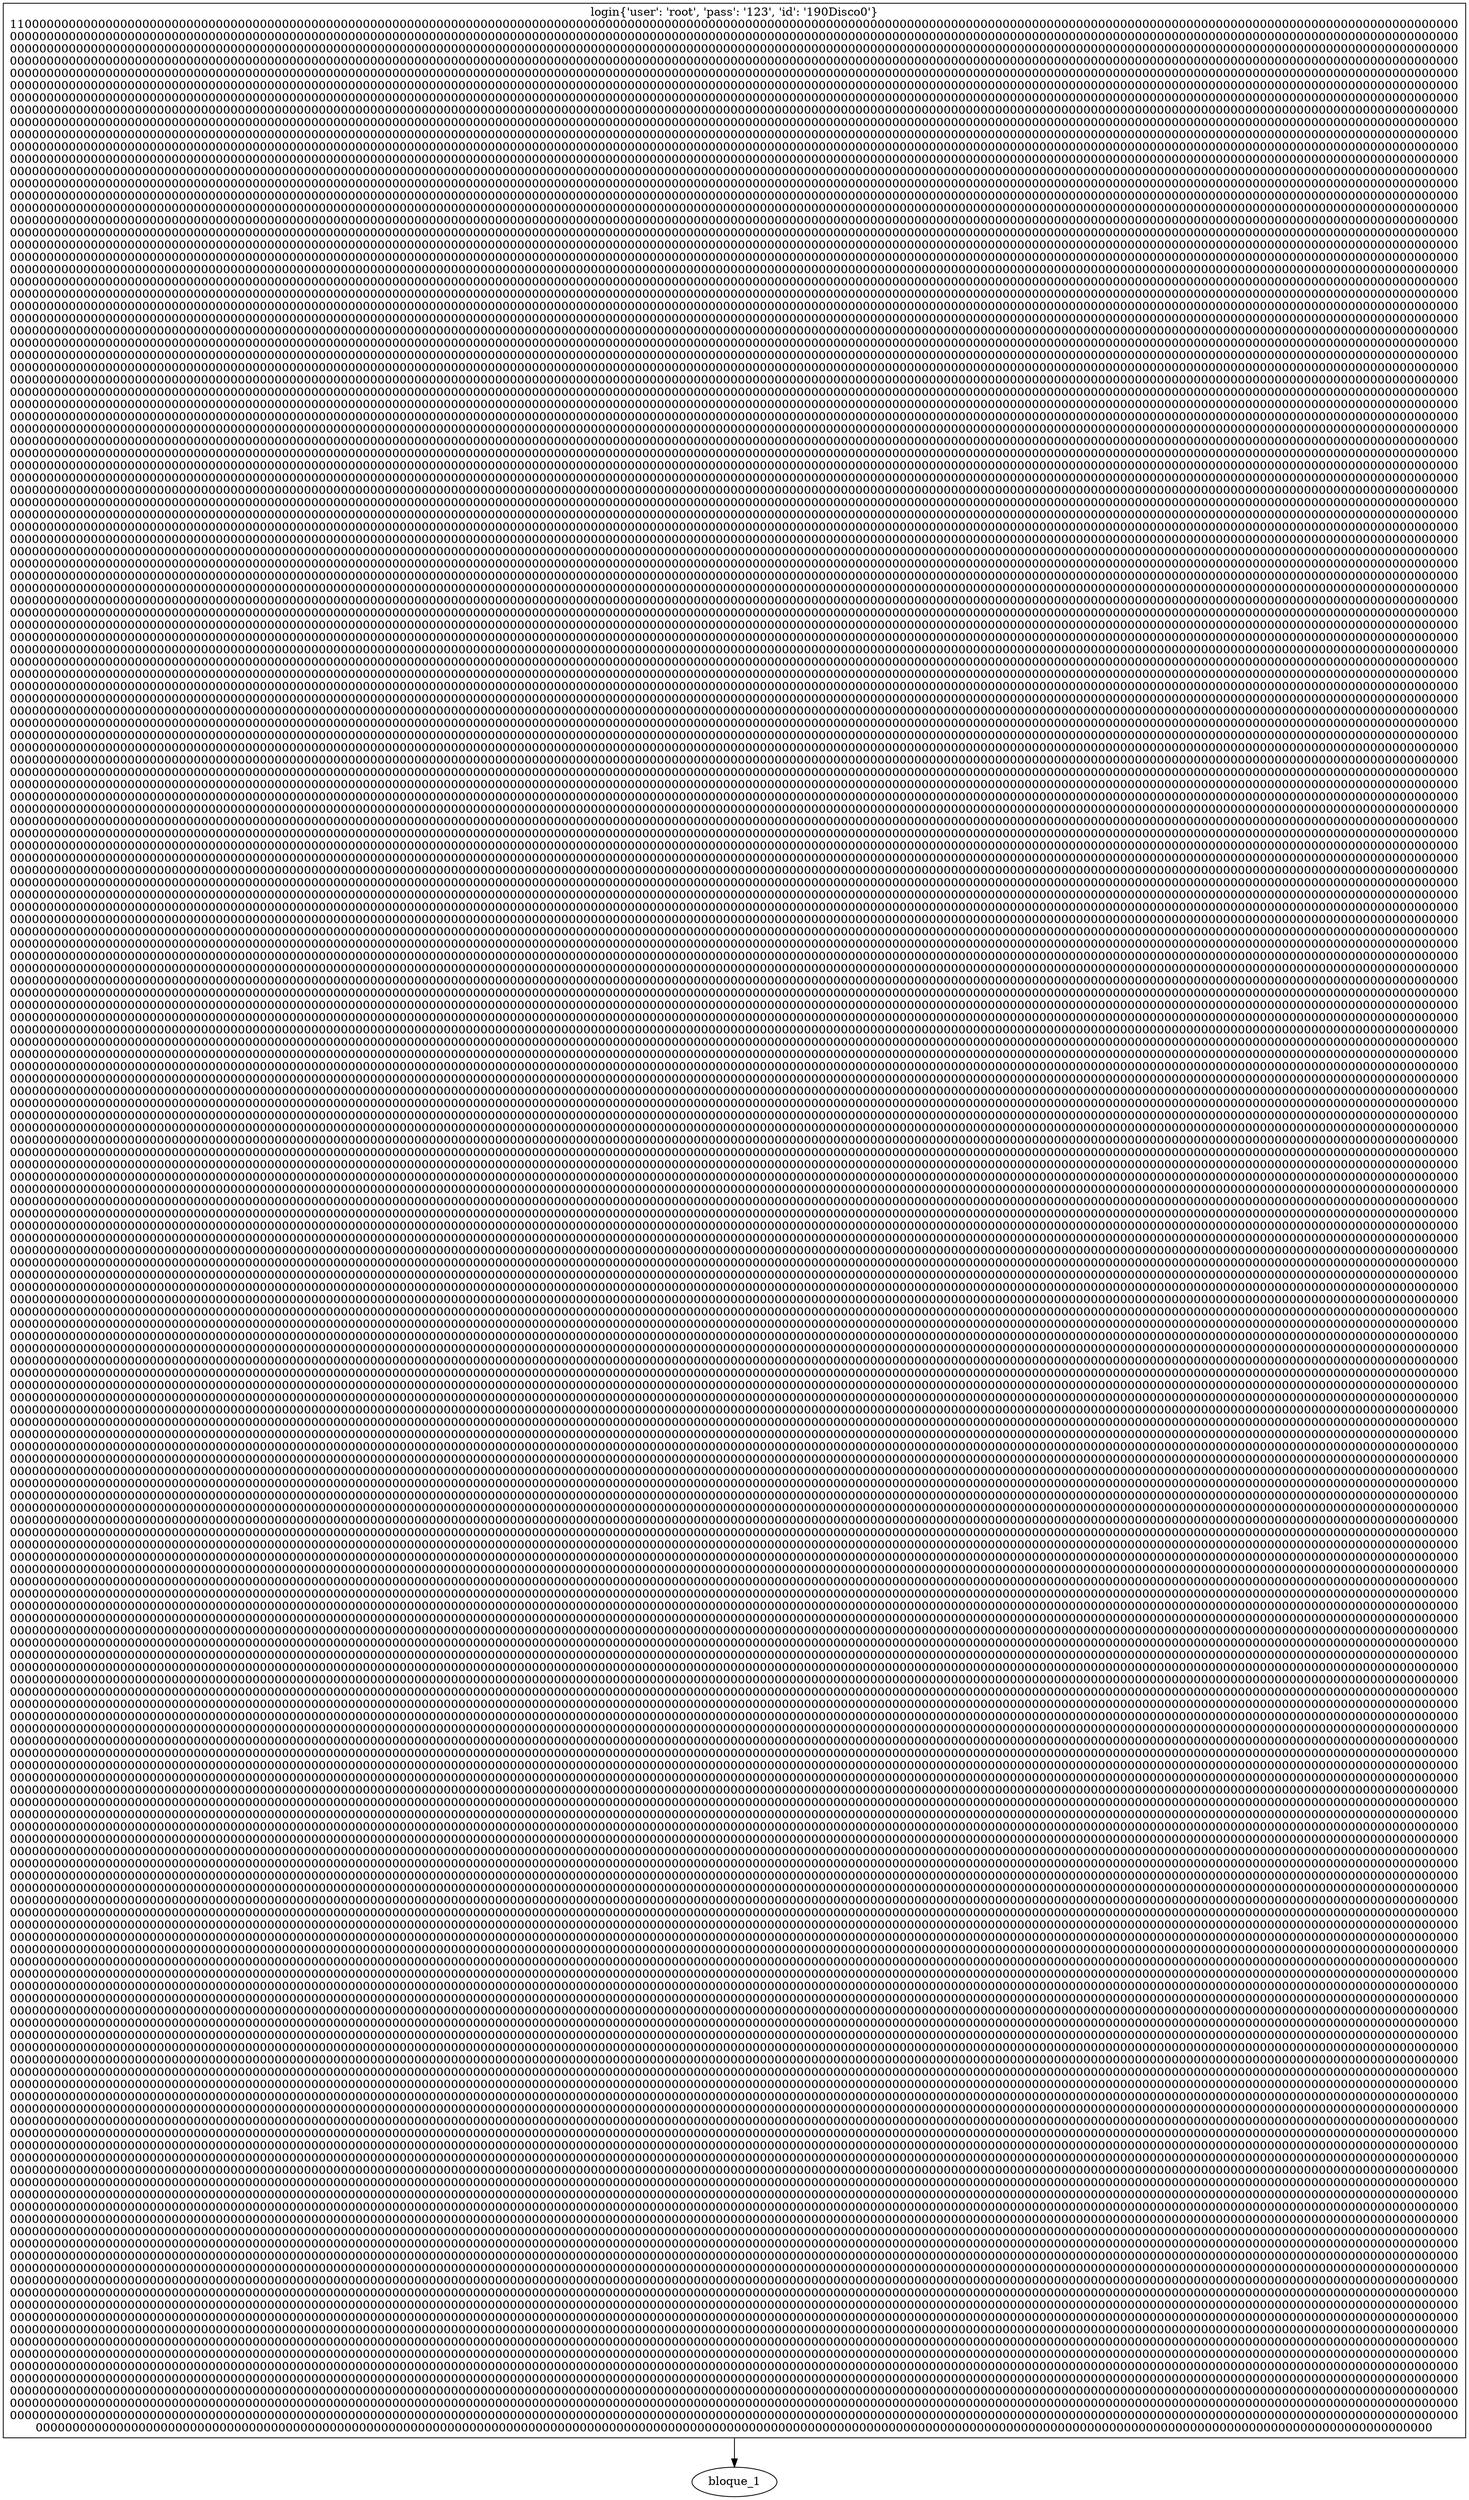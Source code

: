 digraph G {

bloque_0 [shape=box,  label="login{'user': 'root', 'pass': '123', 'id': '190Disco0'}
11000000000000000000000000000000000000000000000000000000000000000000000000000000000000000000000000000000000000000000000000000000000000000000000000000000000000000000000000000000000000000000000000000\n00000000000000000000000000000000000000000000000000000000000000000000000000000000000000000000000000000000000000000000000000000000000000000000000000000000000000000000000000000000000000000000000000000\n00000000000000000000000000000000000000000000000000000000000000000000000000000000000000000000000000000000000000000000000000000000000000000000000000000000000000000000000000000000000000000000000000000\n00000000000000000000000000000000000000000000000000000000000000000000000000000000000000000000000000000000000000000000000000000000000000000000000000000000000000000000000000000000000000000000000000000\n00000000000000000000000000000000000000000000000000000000000000000000000000000000000000000000000000000000000000000000000000000000000000000000000000000000000000000000000000000000000000000000000000000\n00000000000000000000000000000000000000000000000000000000000000000000000000000000000000000000000000000000000000000000000000000000000000000000000000000000000000000000000000000000000000000000000000000\n00000000000000000000000000000000000000000000000000000000000000000000000000000000000000000000000000000000000000000000000000000000000000000000000000000000000000000000000000000000000000000000000000000\n00000000000000000000000000000000000000000000000000000000000000000000000000000000000000000000000000000000000000000000000000000000000000000000000000000000000000000000000000000000000000000000000000000\n00000000000000000000000000000000000000000000000000000000000000000000000000000000000000000000000000000000000000000000000000000000000000000000000000000000000000000000000000000000000000000000000000000\n00000000000000000000000000000000000000000000000000000000000000000000000000000000000000000000000000000000000000000000000000000000000000000000000000000000000000000000000000000000000000000000000000000\n00000000000000000000000000000000000000000000000000000000000000000000000000000000000000000000000000000000000000000000000000000000000000000000000000000000000000000000000000000000000000000000000000000\n00000000000000000000000000000000000000000000000000000000000000000000000000000000000000000000000000000000000000000000000000000000000000000000000000000000000000000000000000000000000000000000000000000\n00000000000000000000000000000000000000000000000000000000000000000000000000000000000000000000000000000000000000000000000000000000000000000000000000000000000000000000000000000000000000000000000000000\n00000000000000000000000000000000000000000000000000000000000000000000000000000000000000000000000000000000000000000000000000000000000000000000000000000000000000000000000000000000000000000000000000000\n00000000000000000000000000000000000000000000000000000000000000000000000000000000000000000000000000000000000000000000000000000000000000000000000000000000000000000000000000000000000000000000000000000\n00000000000000000000000000000000000000000000000000000000000000000000000000000000000000000000000000000000000000000000000000000000000000000000000000000000000000000000000000000000000000000000000000000\n00000000000000000000000000000000000000000000000000000000000000000000000000000000000000000000000000000000000000000000000000000000000000000000000000000000000000000000000000000000000000000000000000000\n00000000000000000000000000000000000000000000000000000000000000000000000000000000000000000000000000000000000000000000000000000000000000000000000000000000000000000000000000000000000000000000000000000\n00000000000000000000000000000000000000000000000000000000000000000000000000000000000000000000000000000000000000000000000000000000000000000000000000000000000000000000000000000000000000000000000000000\n00000000000000000000000000000000000000000000000000000000000000000000000000000000000000000000000000000000000000000000000000000000000000000000000000000000000000000000000000000000000000000000000000000\n00000000000000000000000000000000000000000000000000000000000000000000000000000000000000000000000000000000000000000000000000000000000000000000000000000000000000000000000000000000000000000000000000000\n00000000000000000000000000000000000000000000000000000000000000000000000000000000000000000000000000000000000000000000000000000000000000000000000000000000000000000000000000000000000000000000000000000\n00000000000000000000000000000000000000000000000000000000000000000000000000000000000000000000000000000000000000000000000000000000000000000000000000000000000000000000000000000000000000000000000000000\n00000000000000000000000000000000000000000000000000000000000000000000000000000000000000000000000000000000000000000000000000000000000000000000000000000000000000000000000000000000000000000000000000000\n00000000000000000000000000000000000000000000000000000000000000000000000000000000000000000000000000000000000000000000000000000000000000000000000000000000000000000000000000000000000000000000000000000\n00000000000000000000000000000000000000000000000000000000000000000000000000000000000000000000000000000000000000000000000000000000000000000000000000000000000000000000000000000000000000000000000000000\n00000000000000000000000000000000000000000000000000000000000000000000000000000000000000000000000000000000000000000000000000000000000000000000000000000000000000000000000000000000000000000000000000000\n00000000000000000000000000000000000000000000000000000000000000000000000000000000000000000000000000000000000000000000000000000000000000000000000000000000000000000000000000000000000000000000000000000\n00000000000000000000000000000000000000000000000000000000000000000000000000000000000000000000000000000000000000000000000000000000000000000000000000000000000000000000000000000000000000000000000000000\n00000000000000000000000000000000000000000000000000000000000000000000000000000000000000000000000000000000000000000000000000000000000000000000000000000000000000000000000000000000000000000000000000000\n00000000000000000000000000000000000000000000000000000000000000000000000000000000000000000000000000000000000000000000000000000000000000000000000000000000000000000000000000000000000000000000000000000\n00000000000000000000000000000000000000000000000000000000000000000000000000000000000000000000000000000000000000000000000000000000000000000000000000000000000000000000000000000000000000000000000000000\n00000000000000000000000000000000000000000000000000000000000000000000000000000000000000000000000000000000000000000000000000000000000000000000000000000000000000000000000000000000000000000000000000000\n00000000000000000000000000000000000000000000000000000000000000000000000000000000000000000000000000000000000000000000000000000000000000000000000000000000000000000000000000000000000000000000000000000\n00000000000000000000000000000000000000000000000000000000000000000000000000000000000000000000000000000000000000000000000000000000000000000000000000000000000000000000000000000000000000000000000000000\n00000000000000000000000000000000000000000000000000000000000000000000000000000000000000000000000000000000000000000000000000000000000000000000000000000000000000000000000000000000000000000000000000000\n00000000000000000000000000000000000000000000000000000000000000000000000000000000000000000000000000000000000000000000000000000000000000000000000000000000000000000000000000000000000000000000000000000\n00000000000000000000000000000000000000000000000000000000000000000000000000000000000000000000000000000000000000000000000000000000000000000000000000000000000000000000000000000000000000000000000000000\n00000000000000000000000000000000000000000000000000000000000000000000000000000000000000000000000000000000000000000000000000000000000000000000000000000000000000000000000000000000000000000000000000000\n00000000000000000000000000000000000000000000000000000000000000000000000000000000000000000000000000000000000000000000000000000000000000000000000000000000000000000000000000000000000000000000000000000\n00000000000000000000000000000000000000000000000000000000000000000000000000000000000000000000000000000000000000000000000000000000000000000000000000000000000000000000000000000000000000000000000000000\n00000000000000000000000000000000000000000000000000000000000000000000000000000000000000000000000000000000000000000000000000000000000000000000000000000000000000000000000000000000000000000000000000000\n00000000000000000000000000000000000000000000000000000000000000000000000000000000000000000000000000000000000000000000000000000000000000000000000000000000000000000000000000000000000000000000000000000\n00000000000000000000000000000000000000000000000000000000000000000000000000000000000000000000000000000000000000000000000000000000000000000000000000000000000000000000000000000000000000000000000000000\n00000000000000000000000000000000000000000000000000000000000000000000000000000000000000000000000000000000000000000000000000000000000000000000000000000000000000000000000000000000000000000000000000000\n00000000000000000000000000000000000000000000000000000000000000000000000000000000000000000000000000000000000000000000000000000000000000000000000000000000000000000000000000000000000000000000000000000\n00000000000000000000000000000000000000000000000000000000000000000000000000000000000000000000000000000000000000000000000000000000000000000000000000000000000000000000000000000000000000000000000000000\n00000000000000000000000000000000000000000000000000000000000000000000000000000000000000000000000000000000000000000000000000000000000000000000000000000000000000000000000000000000000000000000000000000\n00000000000000000000000000000000000000000000000000000000000000000000000000000000000000000000000000000000000000000000000000000000000000000000000000000000000000000000000000000000000000000000000000000\n00000000000000000000000000000000000000000000000000000000000000000000000000000000000000000000000000000000000000000000000000000000000000000000000000000000000000000000000000000000000000000000000000000\n00000000000000000000000000000000000000000000000000000000000000000000000000000000000000000000000000000000000000000000000000000000000000000000000000000000000000000000000000000000000000000000000000000\n00000000000000000000000000000000000000000000000000000000000000000000000000000000000000000000000000000000000000000000000000000000000000000000000000000000000000000000000000000000000000000000000000000\n00000000000000000000000000000000000000000000000000000000000000000000000000000000000000000000000000000000000000000000000000000000000000000000000000000000000000000000000000000000000000000000000000000\n00000000000000000000000000000000000000000000000000000000000000000000000000000000000000000000000000000000000000000000000000000000000000000000000000000000000000000000000000000000000000000000000000000\n00000000000000000000000000000000000000000000000000000000000000000000000000000000000000000000000000000000000000000000000000000000000000000000000000000000000000000000000000000000000000000000000000000\n00000000000000000000000000000000000000000000000000000000000000000000000000000000000000000000000000000000000000000000000000000000000000000000000000000000000000000000000000000000000000000000000000000\n00000000000000000000000000000000000000000000000000000000000000000000000000000000000000000000000000000000000000000000000000000000000000000000000000000000000000000000000000000000000000000000000000000\n00000000000000000000000000000000000000000000000000000000000000000000000000000000000000000000000000000000000000000000000000000000000000000000000000000000000000000000000000000000000000000000000000000\n00000000000000000000000000000000000000000000000000000000000000000000000000000000000000000000000000000000000000000000000000000000000000000000000000000000000000000000000000000000000000000000000000000\n00000000000000000000000000000000000000000000000000000000000000000000000000000000000000000000000000000000000000000000000000000000000000000000000000000000000000000000000000000000000000000000000000000\n00000000000000000000000000000000000000000000000000000000000000000000000000000000000000000000000000000000000000000000000000000000000000000000000000000000000000000000000000000000000000000000000000000\n00000000000000000000000000000000000000000000000000000000000000000000000000000000000000000000000000000000000000000000000000000000000000000000000000000000000000000000000000000000000000000000000000000\n00000000000000000000000000000000000000000000000000000000000000000000000000000000000000000000000000000000000000000000000000000000000000000000000000000000000000000000000000000000000000000000000000000\n00000000000000000000000000000000000000000000000000000000000000000000000000000000000000000000000000000000000000000000000000000000000000000000000000000000000000000000000000000000000000000000000000000\n00000000000000000000000000000000000000000000000000000000000000000000000000000000000000000000000000000000000000000000000000000000000000000000000000000000000000000000000000000000000000000000000000000\n00000000000000000000000000000000000000000000000000000000000000000000000000000000000000000000000000000000000000000000000000000000000000000000000000000000000000000000000000000000000000000000000000000\n00000000000000000000000000000000000000000000000000000000000000000000000000000000000000000000000000000000000000000000000000000000000000000000000000000000000000000000000000000000000000000000000000000\n00000000000000000000000000000000000000000000000000000000000000000000000000000000000000000000000000000000000000000000000000000000000000000000000000000000000000000000000000000000000000000000000000000\n00000000000000000000000000000000000000000000000000000000000000000000000000000000000000000000000000000000000000000000000000000000000000000000000000000000000000000000000000000000000000000000000000000\n00000000000000000000000000000000000000000000000000000000000000000000000000000000000000000000000000000000000000000000000000000000000000000000000000000000000000000000000000000000000000000000000000000\n00000000000000000000000000000000000000000000000000000000000000000000000000000000000000000000000000000000000000000000000000000000000000000000000000000000000000000000000000000000000000000000000000000\n00000000000000000000000000000000000000000000000000000000000000000000000000000000000000000000000000000000000000000000000000000000000000000000000000000000000000000000000000000000000000000000000000000\n00000000000000000000000000000000000000000000000000000000000000000000000000000000000000000000000000000000000000000000000000000000000000000000000000000000000000000000000000000000000000000000000000000\n00000000000000000000000000000000000000000000000000000000000000000000000000000000000000000000000000000000000000000000000000000000000000000000000000000000000000000000000000000000000000000000000000000\n00000000000000000000000000000000000000000000000000000000000000000000000000000000000000000000000000000000000000000000000000000000000000000000000000000000000000000000000000000000000000000000000000000\n00000000000000000000000000000000000000000000000000000000000000000000000000000000000000000000000000000000000000000000000000000000000000000000000000000000000000000000000000000000000000000000000000000\n00000000000000000000000000000000000000000000000000000000000000000000000000000000000000000000000000000000000000000000000000000000000000000000000000000000000000000000000000000000000000000000000000000\n00000000000000000000000000000000000000000000000000000000000000000000000000000000000000000000000000000000000000000000000000000000000000000000000000000000000000000000000000000000000000000000000000000\n00000000000000000000000000000000000000000000000000000000000000000000000000000000000000000000000000000000000000000000000000000000000000000000000000000000000000000000000000000000000000000000000000000\n00000000000000000000000000000000000000000000000000000000000000000000000000000000000000000000000000000000000000000000000000000000000000000000000000000000000000000000000000000000000000000000000000000\n00000000000000000000000000000000000000000000000000000000000000000000000000000000000000000000000000000000000000000000000000000000000000000000000000000000000000000000000000000000000000000000000000000\n00000000000000000000000000000000000000000000000000000000000000000000000000000000000000000000000000000000000000000000000000000000000000000000000000000000000000000000000000000000000000000000000000000\n00000000000000000000000000000000000000000000000000000000000000000000000000000000000000000000000000000000000000000000000000000000000000000000000000000000000000000000000000000000000000000000000000000\n00000000000000000000000000000000000000000000000000000000000000000000000000000000000000000000000000000000000000000000000000000000000000000000000000000000000000000000000000000000000000000000000000000\n00000000000000000000000000000000000000000000000000000000000000000000000000000000000000000000000000000000000000000000000000000000000000000000000000000000000000000000000000000000000000000000000000000\n00000000000000000000000000000000000000000000000000000000000000000000000000000000000000000000000000000000000000000000000000000000000000000000000000000000000000000000000000000000000000000000000000000\n00000000000000000000000000000000000000000000000000000000000000000000000000000000000000000000000000000000000000000000000000000000000000000000000000000000000000000000000000000000000000000000000000000\n00000000000000000000000000000000000000000000000000000000000000000000000000000000000000000000000000000000000000000000000000000000000000000000000000000000000000000000000000000000000000000000000000000\n00000000000000000000000000000000000000000000000000000000000000000000000000000000000000000000000000000000000000000000000000000000000000000000000000000000000000000000000000000000000000000000000000000\n00000000000000000000000000000000000000000000000000000000000000000000000000000000000000000000000000000000000000000000000000000000000000000000000000000000000000000000000000000000000000000000000000000\n00000000000000000000000000000000000000000000000000000000000000000000000000000000000000000000000000000000000000000000000000000000000000000000000000000000000000000000000000000000000000000000000000000\n00000000000000000000000000000000000000000000000000000000000000000000000000000000000000000000000000000000000000000000000000000000000000000000000000000000000000000000000000000000000000000000000000000\n00000000000000000000000000000000000000000000000000000000000000000000000000000000000000000000000000000000000000000000000000000000000000000000000000000000000000000000000000000000000000000000000000000\n00000000000000000000000000000000000000000000000000000000000000000000000000000000000000000000000000000000000000000000000000000000000000000000000000000000000000000000000000000000000000000000000000000\n00000000000000000000000000000000000000000000000000000000000000000000000000000000000000000000000000000000000000000000000000000000000000000000000000000000000000000000000000000000000000000000000000000\n00000000000000000000000000000000000000000000000000000000000000000000000000000000000000000000000000000000000000000000000000000000000000000000000000000000000000000000000000000000000000000000000000000\n00000000000000000000000000000000000000000000000000000000000000000000000000000000000000000000000000000000000000000000000000000000000000000000000000000000000000000000000000000000000000000000000000000\n00000000000000000000000000000000000000000000000000000000000000000000000000000000000000000000000000000000000000000000000000000000000000000000000000000000000000000000000000000000000000000000000000000\n00000000000000000000000000000000000000000000000000000000000000000000000000000000000000000000000000000000000000000000000000000000000000000000000000000000000000000000000000000000000000000000000000000\n00000000000000000000000000000000000000000000000000000000000000000000000000000000000000000000000000000000000000000000000000000000000000000000000000000000000000000000000000000000000000000000000000000\n00000000000000000000000000000000000000000000000000000000000000000000000000000000000000000000000000000000000000000000000000000000000000000000000000000000000000000000000000000000000000000000000000000\n00000000000000000000000000000000000000000000000000000000000000000000000000000000000000000000000000000000000000000000000000000000000000000000000000000000000000000000000000000000000000000000000000000\n00000000000000000000000000000000000000000000000000000000000000000000000000000000000000000000000000000000000000000000000000000000000000000000000000000000000000000000000000000000000000000000000000000\n00000000000000000000000000000000000000000000000000000000000000000000000000000000000000000000000000000000000000000000000000000000000000000000000000000000000000000000000000000000000000000000000000000\n00000000000000000000000000000000000000000000000000000000000000000000000000000000000000000000000000000000000000000000000000000000000000000000000000000000000000000000000000000000000000000000000000000\n00000000000000000000000000000000000000000000000000000000000000000000000000000000000000000000000000000000000000000000000000000000000000000000000000000000000000000000000000000000000000000000000000000\n00000000000000000000000000000000000000000000000000000000000000000000000000000000000000000000000000000000000000000000000000000000000000000000000000000000000000000000000000000000000000000000000000000\n00000000000000000000000000000000000000000000000000000000000000000000000000000000000000000000000000000000000000000000000000000000000000000000000000000000000000000000000000000000000000000000000000000\n00000000000000000000000000000000000000000000000000000000000000000000000000000000000000000000000000000000000000000000000000000000000000000000000000000000000000000000000000000000000000000000000000000\n00000000000000000000000000000000000000000000000000000000000000000000000000000000000000000000000000000000000000000000000000000000000000000000000000000000000000000000000000000000000000000000000000000\n00000000000000000000000000000000000000000000000000000000000000000000000000000000000000000000000000000000000000000000000000000000000000000000000000000000000000000000000000000000000000000000000000000\n00000000000000000000000000000000000000000000000000000000000000000000000000000000000000000000000000000000000000000000000000000000000000000000000000000000000000000000000000000000000000000000000000000\n00000000000000000000000000000000000000000000000000000000000000000000000000000000000000000000000000000000000000000000000000000000000000000000000000000000000000000000000000000000000000000000000000000\n00000000000000000000000000000000000000000000000000000000000000000000000000000000000000000000000000000000000000000000000000000000000000000000000000000000000000000000000000000000000000000000000000000\n00000000000000000000000000000000000000000000000000000000000000000000000000000000000000000000000000000000000000000000000000000000000000000000000000000000000000000000000000000000000000000000000000000\n00000000000000000000000000000000000000000000000000000000000000000000000000000000000000000000000000000000000000000000000000000000000000000000000000000000000000000000000000000000000000000000000000000\n00000000000000000000000000000000000000000000000000000000000000000000000000000000000000000000000000000000000000000000000000000000000000000000000000000000000000000000000000000000000000000000000000000\n00000000000000000000000000000000000000000000000000000000000000000000000000000000000000000000000000000000000000000000000000000000000000000000000000000000000000000000000000000000000000000000000000000\n00000000000000000000000000000000000000000000000000000000000000000000000000000000000000000000000000000000000000000000000000000000000000000000000000000000000000000000000000000000000000000000000000000\n00000000000000000000000000000000000000000000000000000000000000000000000000000000000000000000000000000000000000000000000000000000000000000000000000000000000000000000000000000000000000000000000000000\n00000000000000000000000000000000000000000000000000000000000000000000000000000000000000000000000000000000000000000000000000000000000000000000000000000000000000000000000000000000000000000000000000000\n00000000000000000000000000000000000000000000000000000000000000000000000000000000000000000000000000000000000000000000000000000000000000000000000000000000000000000000000000000000000000000000000000000\n00000000000000000000000000000000000000000000000000000000000000000000000000000000000000000000000000000000000000000000000000000000000000000000000000000000000000000000000000000000000000000000000000000\n00000000000000000000000000000000000000000000000000000000000000000000000000000000000000000000000000000000000000000000000000000000000000000000000000000000000000000000000000000000000000000000000000000\n00000000000000000000000000000000000000000000000000000000000000000000000000000000000000000000000000000000000000000000000000000000000000000000000000000000000000000000000000000000000000000000000000000\n00000000000000000000000000000000000000000000000000000000000000000000000000000000000000000000000000000000000000000000000000000000000000000000000000000000000000000000000000000000000000000000000000000\n00000000000000000000000000000000000000000000000000000000000000000000000000000000000000000000000000000000000000000000000000000000000000000000000000000000000000000000000000000000000000000000000000000\n00000000000000000000000000000000000000000000000000000000000000000000000000000000000000000000000000000000000000000000000000000000000000000000000000000000000000000000000000000000000000000000000000000\n00000000000000000000000000000000000000000000000000000000000000000000000000000000000000000000000000000000000000000000000000000000000000000000000000000000000000000000000000000000000000000000000000000\n00000000000000000000000000000000000000000000000000000000000000000000000000000000000000000000000000000000000000000000000000000000000000000000000000000000000000000000000000000000000000000000000000000\n00000000000000000000000000000000000000000000000000000000000000000000000000000000000000000000000000000000000000000000000000000000000000000000000000000000000000000000000000000000000000000000000000000\n00000000000000000000000000000000000000000000000000000000000000000000000000000000000000000000000000000000000000000000000000000000000000000000000000000000000000000000000000000000000000000000000000000\n00000000000000000000000000000000000000000000000000000000000000000000000000000000000000000000000000000000000000000000000000000000000000000000000000000000000000000000000000000000000000000000000000000\n00000000000000000000000000000000000000000000000000000000000000000000000000000000000000000000000000000000000000000000000000000000000000000000000000000000000000000000000000000000000000000000000000000\n00000000000000000000000000000000000000000000000000000000000000000000000000000000000000000000000000000000000000000000000000000000000000000000000000000000000000000000000000000000000000000000000000000\n00000000000000000000000000000000000000000000000000000000000000000000000000000000000000000000000000000000000000000000000000000000000000000000000000000000000000000000000000000000000000000000000000000\n00000000000000000000000000000000000000000000000000000000000000000000000000000000000000000000000000000000000000000000000000000000000000000000000000000000000000000000000000000000000000000000000000000\n00000000000000000000000000000000000000000000000000000000000000000000000000000000000000000000000000000000000000000000000000000000000000000000000000000000000000000000000000000000000000000000000000000\n00000000000000000000000000000000000000000000000000000000000000000000000000000000000000000000000000000000000000000000000000000000000000000000000000000000000000000000000000000000000000000000000000000\n00000000000000000000000000000000000000000000000000000000000000000000000000000000000000000000000000000000000000000000000000000000000000000000000000000000000000000000000000000000000000000000000000000\n00000000000000000000000000000000000000000000000000000000000000000000000000000000000000000000000000000000000000000000000000000000000000000000000000000000000000000000000000000000000000000000000000000\n00000000000000000000000000000000000000000000000000000000000000000000000000000000000000000000000000000000000000000000000000000000000000000000000000000000000000000000000000000000000000000000000000000\n00000000000000000000000000000000000000000000000000000000000000000000000000000000000000000000000000000000000000000000000000000000000000000000000000000000000000000000000000000000000000000000000000000\n00000000000000000000000000000000000000000000000000000000000000000000000000000000000000000000000000000000000000000000000000000000000000000000000000000000000000000000000000000000000000000000000000000\n00000000000000000000000000000000000000000000000000000000000000000000000000000000000000000000000000000000000000000000000000000000000000000000000000000000000000000000000000000000000000000000000000000\n00000000000000000000000000000000000000000000000000000000000000000000000000000000000000000000000000000000000000000000000000000000000000000000000000000000000000000000000000000000000000000000000000000\n00000000000000000000000000000000000000000000000000000000000000000000000000000000000000000000000000000000000000000000000000000000000000000000000000000000000000000000000000000000000000000000000000000\n00000000000000000000000000000000000000000000000000000000000000000000000000000000000000000000000000000000000000000000000000000000000000000000000000000000000000000000000000000000000000000000000000000\n00000000000000000000000000000000000000000000000000000000000000000000000000000000000000000000000000000000000000000000000000000000000000000000000000000000000000000000000000000000000000000000000000000\n00000000000000000000000000000000000000000000000000000000000000000000000000000000000000000000000000000000000000000000000000000000000000000000000000000000000000000000000000000000000000000000000000000\n00000000000000000000000000000000000000000000000000000000000000000000000000000000000000000000000000000000000000000000000000000000000000000000000000000000000000000000000000000000000000000000000000000\n00000000000000000000000000000000000000000000000000000000000000000000000000000000000000000000000000000000000000000000000000000000000000000000000000000000000000000000000000000000000000000000000000000\n00000000000000000000000000000000000000000000000000000000000000000000000000000000000000000000000000000000000000000000000000000000000000000000000000000000000000000000000000000000000000000000000000000\n00000000000000000000000000000000000000000000000000000000000000000000000000000000000000000000000000000000000000000000000000000000000000000000000000000000000000000000000000000000000000000000000000000\n00000000000000000000000000000000000000000000000000000000000000000000000000000000000000000000000000000000000000000000000000000000000000000000000000000000000000000000000000000000000000000000000000000\n00000000000000000000000000000000000000000000000000000000000000000000000000000000000000000000000000000000000000000000000000000000000000000000000000000000000000000000000000000000000000000000000000000\n00000000000000000000000000000000000000000000000000000000000000000000000000000000000000000000000000000000000000000000000000000000000000000000000000000000000000000000000000000000000000000000000000000\n00000000000000000000000000000000000000000000000000000000000000000000000000000000000000000000000000000000000000000000000000000000000000000000000000000000000000000000000000000000000000000000000000000\n00000000000000000000000000000000000000000000000000000000000000000000000000000000000000000000000000000000000000000000000000000000000000000000000000000000000000000000000000000000000000000000000000000\n00000000000000000000000000000000000000000000000000000000000000000000000000000000000000000000000000000000000000000000000000000000000000000000000000000000000000000000000000000000000000000000000000000\n00000000000000000000000000000000000000000000000000000000000000000000000000000000000000000000000000000000000000000000000000000000000000000000000000000000000000000000000000000000000000000000000000000\n00000000000000000000000000000000000000000000000000000000000000000000000000000000000000000000000000000000000000000000000000000000000000000000000000000000000000000000000000000000000000000000000000000\n00000000000000000000000000000000000000000000000000000000000000000000000000000000000000000000000000000000000000000000000000000000000000000000000000000000000000000000000000000000000000000000000000000\n00000000000000000000000000000000000000000000000000000000000000000000000000000000000000000000000000000000000000000000000000000000000000000000000000000000000000000000000000000000000000000000000000000\n00000000000000000000000000000000000000000000000000000000000000000000000000000000000000000000000000000000000000000000000000000000000000000000000000000000000000000000000000000000000000000000000000000\n00000000000000000000000000000000000000000000000000000000000000000000000000000000000000000000000000000000000000000000000000000000000000000000000000000000000000000000000000000000000000000000000000000\n00000000000000000000000000000000000000000000000000000000000000000000000000000000000000000000000000000000000000000000000000000000000000000000000000000000000000000000000000000000000000000000000000000\n00000000000000000000000000000000000000000000000000000000000000000000000000000000000000000000000000000000000000000000000000000000000000000000000000000000000000000000000000000000000000000000000000000\n00000000000000000000000000000000000000000000000000000000000000000000000000000000000000000000000000000000000000000000000000000000000000000000000000000000000000000000000000000000000000000000000000000\n00000000000000000000000000000000000000000000000000000000000000000000000000000000000000000000000000000000000000000000000000000000000000000000000000000000000000000000000000000000000000000000000000000\n00000000000000000000000000000000000000000000000000000000000000000000000000000000000000000000000000000000000000000000000000000000000000000000000000000000000000000000000000000000000000000000000000000\n00000000000000000000000000000000000000000000000000000000000000000000000000000000000000000000000000000000000000000000000000000000000000000000000000000000000000000000000000000000000000000000000000000\n00000000000000000000000000000000000000000000000000000000000000000000000000000000000000000000000000000000000000000000000000000000000000000000000000000000000000000000000000000000000000000000000000000\n00000000000000000000000000000000000000000000000000000000000000000000000000000000000000000000000000000000000000000000000000000000000000000000000000000000000000000000000000000000000000000000000000000\n00000000000000000000000000000000000000000000000000000000000000000000000000000000000000000000000000000000000000000000000000000000000000000000000000000000000000000000000000000000000000000000000000000\n00000000000000000000000000000000000000000000000000000000000000000000000000000000000000000000000000000000000000000000000000000000000000000000000000000000000000000000000000000000000000000000000000000\n00000000000000000000000000000000000000000000000000000000000000000000000000000000000000000000000000000000000000000000000000000000000000000000000000000000000000000000000000000000000000000000000000000\n00000000000000000000000000000000000000000000000000000000000000000000000000000000000000000000000000000000000000000000000000000000000000000000000000000000000000000000000000000000000000000000000000000\n00000000000000000000000000000000000000000000000000000000000000000000000000000000000000000000000000000000000000000000000000000000000000000000000000000000000000000000000000000000000000000000000000000\n00000000000000000000000000000000000000000000000000000000000000000000000000000000000000000000000000000000000000000000000000000000000000000000000000000000000000000000000000000000000000000000000000000\n00000000000000000000000000000000000000000000000000000000000000000000000000000000000000000000000000000000000000000000000000000000000000000000000000000000000000000000000000000000000000000000000000000\n00000000000000000000000000000000000000000000000000000000000000000000000000000000000000000000000000000000000000000000000000000000000000000000000000000000000000000000000000000000000000000000000000000\n00000000000000000000000000000000000000000000000000000000000000000000000000000000000000000000000000000000000000000000000000000000000000000000000000000000000000000000000000000000000000000000000000000\n00000000000000000000000000000000000000000000000000000000000000000000000000000000000000000000000000000000000000000000000000000000000000000000000000000000000000000000000000000000000000000000000000000\n00000000000000000000000000000000000000000000000000000000000000000000000000000000000000000000000000000000000000000000000000000000000000000000000000000000000000000000000000000000000000000000000000000\n00000000000000000000000000000000000000000000000000000000000000000000000000000000000000000000000000000000000000000000000000000000000000000000000000000000000000000000000000000000000000000000000000000\n00000000000000000000000000000000000000000000000000000000000000000000000000000000000000000000000000000000000000000000000000000000000000000000000000000000000000000000000000000000000000000000000000000\n00000000000000000000000000000000000000000000000000000000000000000000000000000000000000000000000000000000000000000000000000000000000000000000000000000000000000000000000000000000000000000000000000000\n00000000000000000000000000000000000000000000000000000000000000000000000000000000000000000000000000000000000000000000000000000000000000000000000000000000000000000000000000000000000000000000000000000\n00000000000000000000000000000000000000000000000000000000000000000000000000000000000000000000000000000000000000000000000000000000000000000000000000000000000000000000000000000000000000000000000000000\n00000000000000000000000000000000000000000000000000000000000000000000000000000000000000000000000000000000000000000000000000000000000000000000000000000000000000000000000000000000000000000000000000000\n00000000000000000000000000000000000000000000000000000000000000000000000000000000000000000000000000000000000000000000000000000000000000000000000000000000000000000000000000000000000000000000000000000\n00000000000000000000000000000000000000000000000000000000000000000000000000000000000000000000000000000000000000000000000000000000000000000000000000000000000000000000000000000000000000000000000000000\n00000000000000000000000000000000000000000000000000000000000000000000000000000000000000000000000000000000000000000000000000000000000000000000000000000000000000000000000000000000000000000000000000000\n00000000000000000000000000000000000000000000000000000000000000000000000000000000000000000000000000000000000000000000000000000000000000000000000000000000000000000000000000000000000000000000000000000\n00000000000000000000000000000000000000000000000000000000000000000000000000000000000000000000000000000000000000000000000000000000000000000000000000000000000000000000000000000000000000000000000000000\n0000000000000000000000000000000000000000000000000000000000000000000000000000000000000000000000000000000000000000000000000000000000000000000000000000000000000000000000000000000000000000000000"];

bloque_0  -> bloque_1
}